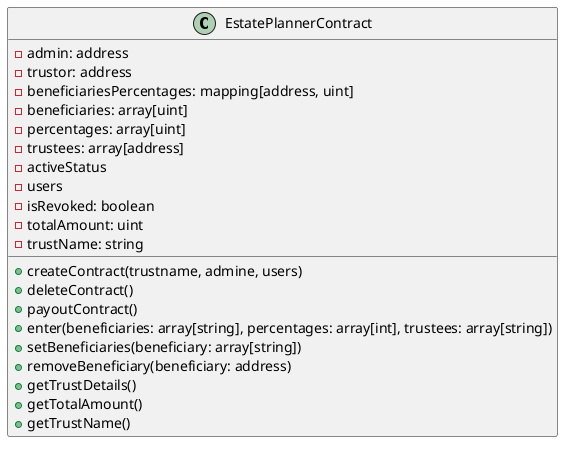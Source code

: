 @startuml
'https://plantuml.com/class-diagram

class EstatePlannerContract {
-admin: address
-trustor: address
-beneficiariesPercentages: mapping[address, uint]
-beneficiaries: array[uint]
-percentages: array[uint]
-trustees: array[address]
-activeStatus
-users
-isRevoked: boolean
-totalAmount: uint
-trustName: string

+createContract(trustname, admine, users)
+deleteContract()
+payoutContract()
+enter(beneficiaries: array[string], percentages: array[int], trustees: array[string])
+setBeneficiaries(beneficiary: array[string])
+removeBeneficiary(beneficiary: address)
+getTrustDetails()
+getTotalAmount()
+getTrustName()
}

@enduml